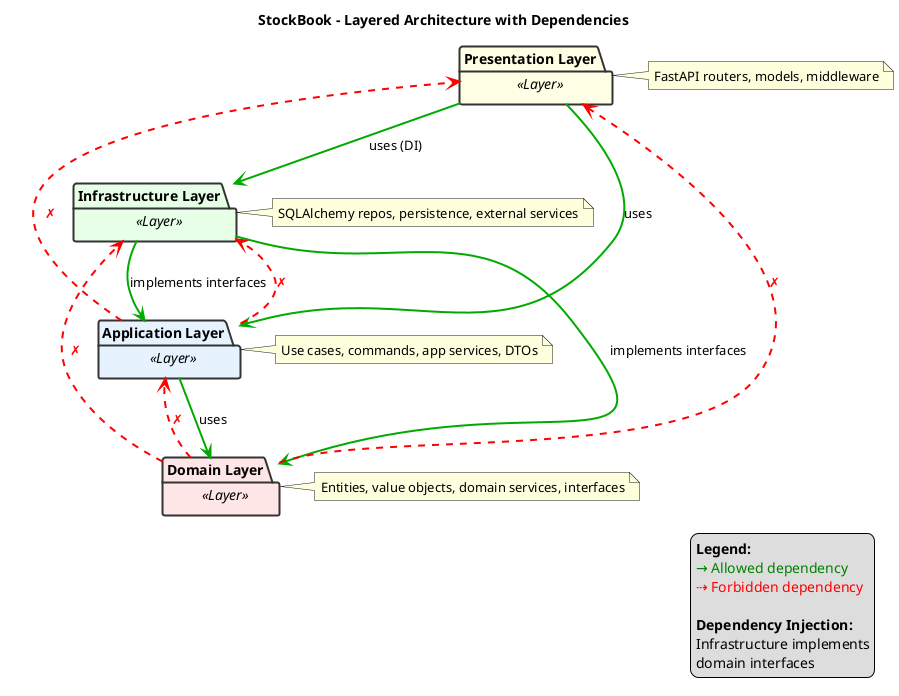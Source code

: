@startuml 06_clean_architecture_layers

skinparam packageBorderColor #333333
skinparam packageBorderThickness 2

title StockBook - Layered Architecture with Dependencies

package "Presentation Layer" <<Layer>> #FFFFE6 {
}
note right of "Presentation Layer" : FastAPI routers, models, middleware

package "Infrastructure Layer" <<Layer>> #E6FFE6 {
}
note right of "Infrastructure Layer" : SQLAlchemy repos, persistence, external services

package "Application Layer" <<Layer>> #E6F3FF {
}
note right of "Application Layer" : Use cases, commands, app services, DTOs

package "Domain Layer" <<Layer>> #FFE6E6 {
}
note right of "Domain Layer" : Entities, value objects, domain services, interfaces

' Allowed dependencies (solid arrows)
"Presentation Layer" -[#00AA00,thickness=2]-> "Application Layer" : uses
"Presentation Layer" -[#00AA00,thickness=2]-> "Infrastructure Layer" : uses (DI)
"Infrastructure Layer" -[#00AA00,thickness=2]-> "Application Layer" : implements interfaces
"Infrastructure Layer" -[#00AA00,thickness=2]-> "Domain Layer" : implements interfaces
"Application Layer" -[#00AA00,thickness=2]-> "Domain Layer" : uses

' Forbidden dependencies (dashed red arrows with X)
"Application Layer" -[#FF0000,dashed,thickness=2]-> "Infrastructure Layer" : <color:red>✗</color>
"Application Layer" -[#FF0000,dashed,thickness=2]-> "Presentation Layer" : <color:red>✗</color>
"Domain Layer" -[#FF0000,dashed,thickness=2]-> "Application Layer" : <color:red>✗</color>
"Domain Layer" -[#FF0000,dashed,thickness=2]-> "Infrastructure Layer" : <color:red>✗</color>
"Domain Layer" -[#FF0000,dashed,thickness=2]-> "Presentation Layer" : <color:red>✗</color>

legend right
  **Legend:**
  <color:green>→ Allowed dependency</color>
  <color:red>⇢ Forbidden dependency</color>

  **Dependency Injection:**
  Infrastructure implements
  domain interfaces
endlegend

@enduml
